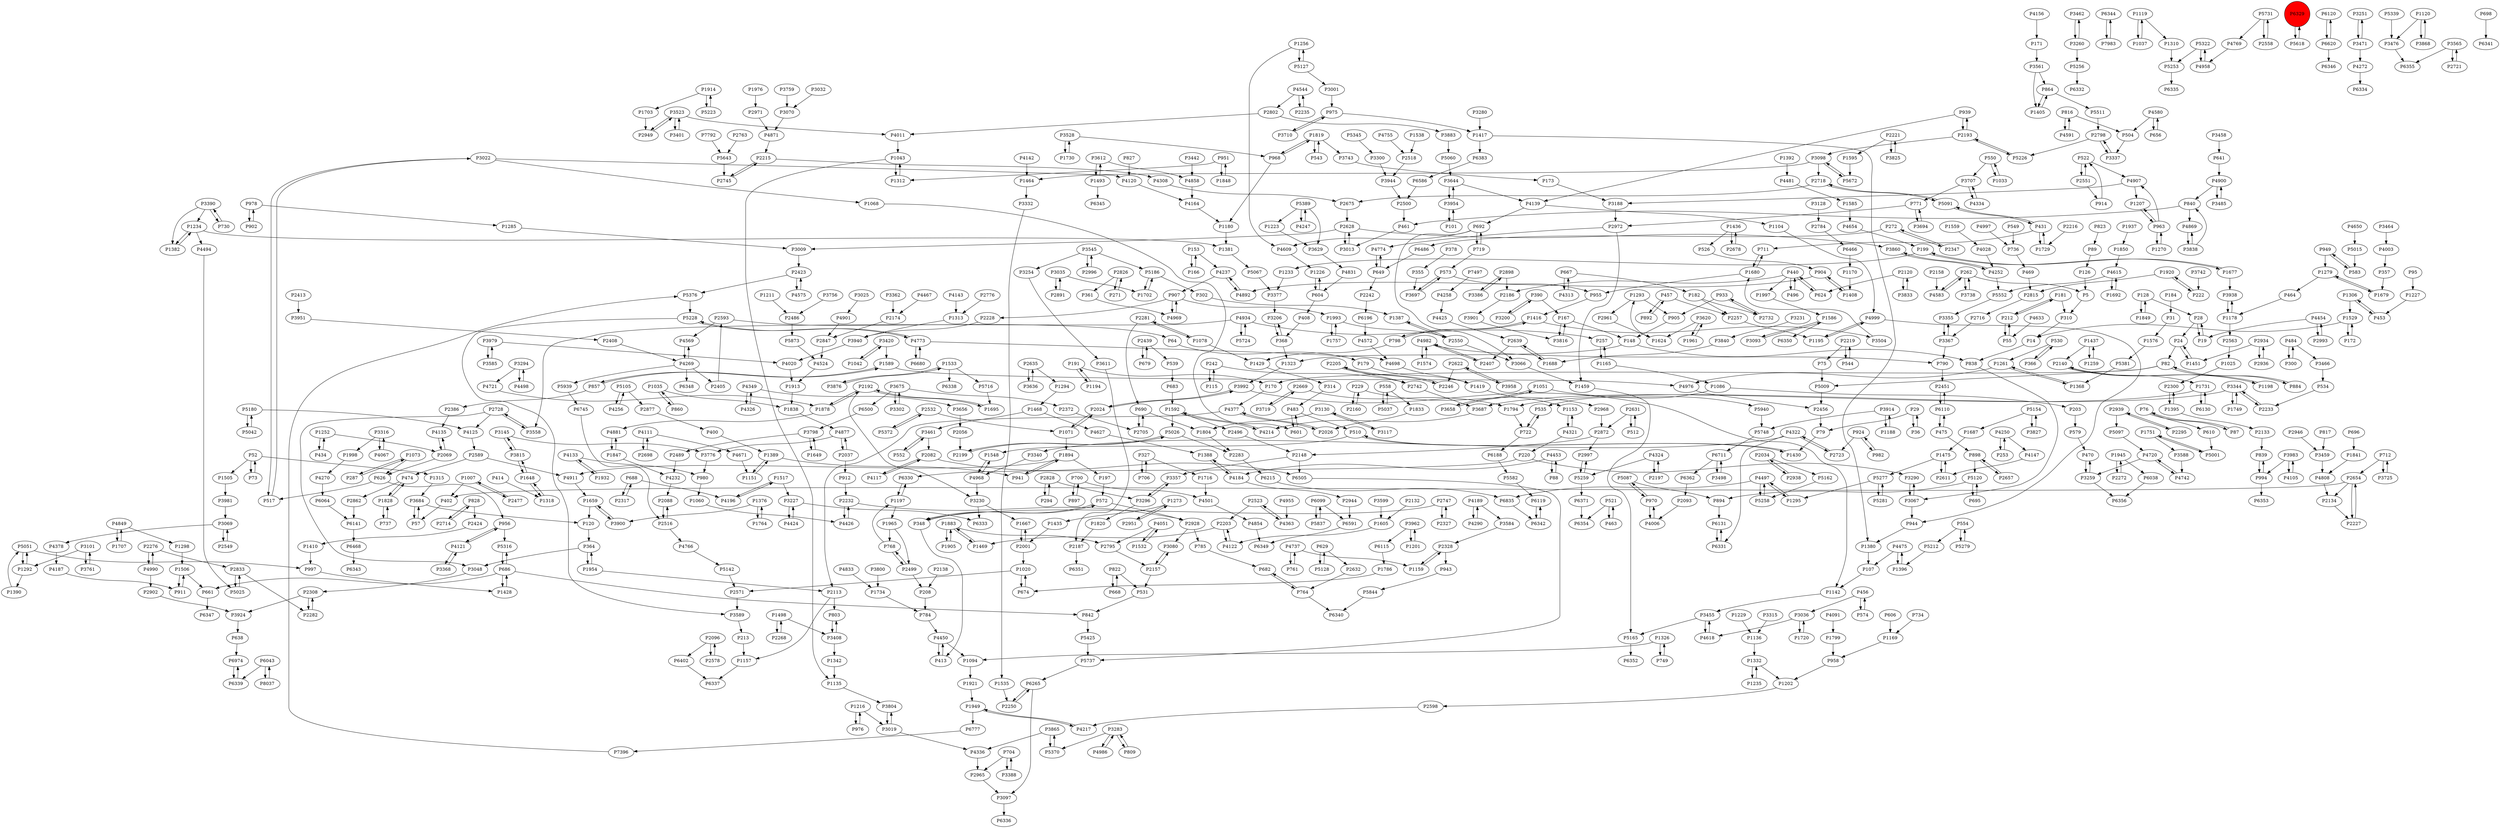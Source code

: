 digraph {
	P3523 -> P2949
	P181 -> P310
	P6196 -> P4572
	P1211 -> P2486
	P3860 -> P4252
	P4133 -> P1932
	P3588 -> P4742
	P1306 -> P1529
	P5748 -> P6711
	P1921 -> P1949
	P1648 -> P3815
	P4615 -> P5552
	P2928 -> P785
	P2971 -> P4871
	P2728 -> P3558
	P1256 -> P5127
	P3188 -> P2972
	P4877 -> P2037
	P522 -> P2551
	P1315 -> P3684
	P5873 -> P4524
	P2328 -> P1159
	P2219 -> P544
	P3294 -> P4498
	P667 -> P182
	P5142 -> P2571
	P368 -> P1323
	P6110 -> P475
	P3462 -> P3260
	P1234 -> P4494
	P1850 -> P4615
	P897 -> P700
	P1392 -> P4481
	P1007 -> P2477
	P6680 -> P4773
	P4982 -> P790
	P1592 -> P2496
	P2300 -> P1395
	P4143 -> P1313
	P1498 -> P3408
	P1702 -> P5186
	P355 -> P3697
	P1731 -> P3687
	P3992 -> P2024
	P1165 -> P257
	P1437 -> P2140
	P2961 -> P1624
	P6344 -> P7983
	P4654 -> P199
	P1819 -> P3743
	P31 -> P1576
	P172 -> P1529
	P3707 -> P771
	P5259 -> P6371
	P3048 -> P2308
	P5345 -> P3300
	P2327 -> P2747
	P939 -> P2193
	P242 -> P2742
	P1298 -> P1506
	P975 -> P1417
	P816 -> P504
	P181 -> P212
	P1007 -> P402
	P3620 -> P1961
	P167 -> P148
	P2001 -> P1020
	P5042 -> P5180
	P574 -> P456
	P2133 -> P839
	P2946 -> P3459
	P3260 -> P3462
	P1848 -> P951
	P3620 -> P1624
	P661 -> P6347
	P4426 -> P2232
	P3067 -> P944
	P3838 -> P840
	P828 -> P2424
	P3611 -> P2187
	P470 -> P3259
	P2828 -> P3296
	P1252 -> P434
	P242 -> P115
	P14 -> P838
	P512 -> P2631
	P840 -> P461
	P768 -> P1197
	P2192 -> P3230
	P2654 -> P2134
	P4020 -> P1913
	P1574 -> P4982
	P3816 -> P167
	P1535 -> P2250
	P3954 -> P101
	P2747 -> P2327
	P4425 -> P2639
	P5060 -> P3644
	P3022 -> P1068
	P1828 -> P737
	P1804 -> P2283
	P4121 -> P956
	P2728 -> P4125
	P997 -> P1428
	P1234 -> P1381
	P4773 -> P4698
	P1949 -> P4217
	P4999 -> P944
	P2272 -> P1945
	P3756 -> P2486
	P1468 -> P4627
	P3900 -> P1659
	P4871 -> P2215
	P2276 -> P4990
	P4111 -> P4671
	P191 -> P170
	P4377 -> P2113
	P5154 -> P1687
	P4544 -> P2802
	P314 -> P483
	P364 -> P1954
	P5376 -> P5228
	P6330 -> P1197
	P2477 -> P1007
	P530 -> P366
	P3302 -> P3675
	P970 -> P5087
	P253 -> P4250
	P534 -> P2233
	P700 -> P897
	P3098 -> P1464
	P2295 -> P2939
	P2056 -> P2199
	P4258 -> P4425
	P2232 -> P2928
	P1749 -> P3344
	P3461 -> P552
	P1687 -> P1475
	P1119 -> P1037
	P6777 -> P7396
	P4968 -> P3230
	P1993 -> P1757
	P554 -> P5279
	P4720 -> P3259
	P1216 -> P976
	P558 -> P5037
	P6099 -> P6591
	P184 -> P31
	P4854 -> P6349
	P3464 -> P4003
	P300 -> P484
	P29 -> P36
	P128 -> P28
	P4990 -> P2902
	P2157 -> P3080
	P3036 -> P1720
	P4237 -> P4892
	P3761 -> P3101
	P5087 -> P970
	P2928 -> P3080
	P1389 -> P1151
	P2227 -> P2654
	P2439 -> P539
	P1086 -> P535
	P3815 -> P3145
	P408 -> P368
	P1410 -> P997
	P2934 -> P2936
	P2037 -> P912
	P4189 -> P3584
	P3954 -> P3644
	P626 -> P517
	P1878 -> P2192
	P484 -> P300
	P2705 -> P690
	P1894 -> P941
	P6745 -> P2516
	P4833 -> P1734
	P2219 -> P75
	P737 -> P1828
	P3069 -> P2549
	P73 -> P52
	P2221 -> P1595
	P898 -> P2657
	P1235 -> P1332
	P1279 -> P1679
	P3776 -> P980
	P1914 -> P1703
	P4583 -> P262
	P712 -> P2654
	P2862 -> P6141
	P229 -> P2968
	P440 -> P496
	P3022 -> P4120
	P199 -> P1677
	P1965 -> P768
	P4125 -> P2589
	P2096 -> P6402
	P2939 -> P5097
	P5844 -> P6340
	P951 -> P1848
	P2423 -> P5376
	P457 -> P892
	P827 -> P4120
	P696 -> P1841
	P3504 -> P1680
	P3983 -> P4105
	P2949 -> P3523
	P5097 -> P4720
	P414 -> P1318
	P1416 -> P3504
	P2423 -> P4575
	P3981 -> P3069
	P1153 -> P4321
	P6329 -> P5618
	P483 -> P601
	P474 -> P1828
	P3300 -> P3944
	P3914 -> P1188
	P1734 -> P784
	P4217 -> P1949
	P3876 -> P1533
	P1493 -> P3612
	P199 -> P1233
	P982 -> P924
	P4117 -> P2082
	P3951 -> P2408
	P5381 -> P1368
	P719 -> P573
	P2499 -> P768
	P4349 -> P4326
	P474 -> P2862
	P2532 -> P5372
	P126 -> P5
	P1716 -> P4501
	P4501 -> P4854
	P686 -> P5316
	P2516 -> P4766
	P4120 -> P4164
	P2120 -> P624
	P3589 -> P213
	P3545 -> P2996
	P4256 -> P5105
	P6120 -> P6620
	P327 -> P1716
	P914 -> P522
	P1188 -> P3914
	P6362 -> P2093
	P3130 -> P1804
	P5009 -> P2456
	P179 -> P1419
	P912 -> P2232
	P1273 -> P1435
	P2456 -> P79
	P3644 -> P3954
	P4773 -> P6680
	P483 -> P510
	P3738 -> P262
	P6215 -> P6835
	P2192 -> P1695
	P504 -> P3337
	P3458 -> P641
	P5258 -> P4497
	P89 -> P126
	P2193 -> P5226
	P4237 -> P907
	P1592 -> P4214
	P4214 -> P1592
	P5037 -> P558
	P1227 -> P453
	P4575 -> P2423
	P461 -> P3013
	P955 -> P1416
	P1071 -> P1894
	P2698 -> P4111
	P798 -> P1429
	P1707 -> P4849
	P5737 -> P6265
	P1256 -> P4609
	P5716 -> P1695
	P95 -> P1227
	P4269 -> P4569
	P4650 -> P5015
	P5256 -> P6332
	P1020 -> P674
	P52 -> P1505
	P975 -> P3710
	P220 -> P3290
	P2968 -> P2872
	P1997 -> P1586
	P208 -> P784
	P1883 -> P1469
	P6402 -> P6337
	P2563 -> P1025
	P907 -> P1993
	P857 -> P2386
	P994 -> P839
	P1757 -> P1993
	P4633 -> P55
	P860 -> P1035
	P822 -> P531
	P626 -> P956
	P2132 -> P1605
	P784 -> P4450
	P4481 -> P1585
	P1506 -> P661
	P496 -> P440
	P2268 -> P1498
	P2798 -> P5226
	P4698 -> P1419
	P1312 -> P1043
	P649 -> P2242
	P2826 -> P271
	P3337 -> P2798
	P907 -> P2228
	P2628 -> P3860
	P469 -> P2815
	P1259 -> P1437
	P6500 -> P3798
	P823 -> P89
	P257 -> P1165
	P3013 -> P2628
	P294 -> P2828
	P4524 -> P1913
	P2157 -> P531
	P4544 -> P2235
	P1033 -> P550
	P272 -> P2347
	P191 -> P1194
	P75 -> P5009
	P453 -> P1306
	P5051 -> P997
	P4147 -> P2611
	P1548 -> P4968
	P949 -> P1279
	P1396 -> P4475
	P3117 -> P3130
	P5322 -> P5253
	P3066 -> P1459
	P36 -> P29
	P1828 -> P474
	P3227 -> P6333
	P2631 -> P512
	P4934 -> P257
	P5025 -> P2833
	P52 -> P73
	P2187 -> P6351
	P857 -> P1589
	P3684 -> P120
	P1786 -> P674
	P2798 -> P3337
	P3455 -> P5165
	P3296 -> P1820
	P4766 -> P5142
	P1506 -> P911
	P629 -> P2632
	P1905 -> P1883
	P3280 -> P1417
	P1119 -> P1310
	P3357 -> P3296
	P4139 -> P692
	P604 -> P1226
	P904 -> P1408
	P6331 -> P6131
	P1468 -> P3461
	P4997 -> P736
	P1517 -> P3227
	P1342 -> P1135
	P3390 -> P1234
	P550 -> P3707
	P722 -> P6188
	P3251 -> P3471
	P4139 -> P1104
	P357 -> P1679
	P6064 -> P6141
	P1051 -> P3658
	P4189 -> P4290
	P3101 -> P3761
	P884 -> P82
	P902 -> P978
	P1659 -> P3900
	P5511 -> P2798
	P4497 -> P1295
	P3938 -> P1178
	P1381 -> P5067
	P1273 -> P2951
	P4272 -> P6334
	P82 -> P884
	P4934 -> P5724
	P579 -> P470
	P1419 -> P1153
	P1559 -> P4028
	P1223 -> P3629
	P4498 -> P3294
	P3962 -> P1201
	P5322 -> P4958
	P128 -> P1849
	P327 -> P706
	P6468 -> P6343
	P521 -> P6354
	P3979 -> P3585
	P1751 -> P3588
	P5372 -> P2532
	P3800 -> P1734
	P2205 -> P2246
	P2551 -> P522
	P1849 -> P128
	P2486 -> P5873
	P5067 -> P3377
	P980 -> P1060
	P484 -> P3466
	P3420 -> P1042
	P4454 -> P2993
	P4831 -> P604
	P722 -> P535
	P1820 -> P2187
	P3019 -> P3804
	P3528 -> P1730
	P1605 -> P4122
	P549 -> P736
	P1376 -> P1764
	P1498 -> P2268
	P302 -> P1387
	P3992 -> P1142
	P2088 -> P2516
	P5253 -> P6335
	P3697 -> P573
	P2523 -> P2203
	P4184 -> P2944
	P3838 -> P4869
	P5316 -> P686
	P2549 -> P3069
	P3019 -> P4336
	P3355 -> P3367
	P2158 -> P4583
	P2069 -> P626
	P2593 -> P64
	P3485 -> P4900
	P4934 -> P3558
	P583 -> P949
	P2639 -> P1688
	P1195 -> P4999
	P1035 -> P1838
	P2776 -> P1313
	P3093 -> P1586
	P4377 -> P2026
	P1382 -> P1234
	P949 -> P583
	P1680 -> P955
	P1060 -> P4426
	P1932 -> P4133
	P667 -> P4313
	P1435 -> P2001
	P924 -> P982
	P5552 -> P3355
	P2622 -> P2246
	P213 -> P1157
	P6265 -> P3097
	P798 -> P1416
	P1920 -> P2815
	P610 -> P5001
	P1025 -> P2300
	P606 -> P1169
	P3585 -> P3979
	P1332 -> P1202
	P3719 -> P2669
	P688 -> P2317
	P2898 -> P2186
	P1405 -> P864
	P522 -> P4907
	P535 -> P722
	P2192 -> P1878
	P4453 -> P88
	P1292 -> P1390
	P3798 -> P2489
	P271 -> P2826
	P2424 -> P1410
	P5091 -> P2718
	P1688 -> P2639
	P5186 -> P302
	P4269 -> P5939
	P1533 -> P6338
	P2282 -> P2308
	P4313 -> P667
	P904 -> P4892
	P390 -> P3200
	P4986 -> P3283
	P2408 -> P4269
	P6043 -> P6339
	P2898 -> P3386
	P2571 -> P3589
	P3036 -> P4618
	P4105 -> P3983
	P970 -> P4006
	P4591 -> P816
	P3466 -> P534
	P5281 -> P5277
	P5228 -> P3589
	P668 -> P822
	P7983 -> P6344
	P2518 -> P3944
	P3283 -> P4986
	P5370 -> P3865
	P1430 -> P510
	P3230 -> P6333
	P1252 -> P2069
	P976 -> P1216
	P2413 -> P3951
	P1659 -> P120
	P5731 -> P4769
	P6620 -> P6346
	P1165 -> P1086
	P1847 -> P4881
	P229 -> P2160
	P440 -> P624
	P1965 -> P2499
	P4990 -> P2276
	P2203 -> P1469
	P1293 -> P2961
	P1310 -> P5253
	P2113 -> P803
	P1390 -> P5051
	P3283 -> P5370
	P771 -> P2972
	P5105 -> P2877
	P171 -> P3561
	P5425 -> P5737
	P1037 -> P1119
	P730 -> P3390
	P6835 -> P6342
	P3983 -> P994
	P3259 -> P6356
	P4858 -> P4164
	P1136 -> P1332
	P3707 -> P4334
	P5105 -> P4256
	P1417 -> P1380
	P1043 -> P1312
	P3612 -> P1493
	P2113 -> P1157
	P2669 -> P3719
	P475 -> P898
	P1178 -> P3938
	P2593 -> P4569
	P5180 -> P5042
	P2611 -> P1475
	P5389 -> P1223
	P1589 -> P857
	P3599 -> P1605
	P1178 -> P2563
	P5277 -> P5281
	P956 -> P5316
	P1914 -> P5223
	P82 -> P170
	P3523 -> P4011
	P624 -> P440
	P1198 -> P2140
	P4849 -> P1707
	P2246 -> P2205
	P4322 -> P6331
	P4135 -> P2069
	P8037 -> P6043
	P2233 -> P3344
	P5724 -> P4934
	P4609 -> P1226
	P958 -> P1202
	P4572 -> P4698
	P907 -> P4969
	P1459 -> P5165
	P5154 -> P3827
	P712 -> P3725
	P6486 -> P649
	P366 -> P530
	P1533 -> P5716
	P1436 -> P2678
	P212 -> P55
	P1586 -> P6350
	P1819 -> P968
	P3865 -> P4336
	P1920 -> P222
	P2589 -> P4911
	P4252 -> P5552
	P4326 -> P4349
	P153 -> P166
	P4958 -> P5322
	P994 -> P6353
	P4869 -> P3838
	P2215 -> P2745
	P2451 -> P6110
	P348 -> P572
	P3260 -> P5256
	P2826 -> P361
	P1261 -> P1368
	P1428 -> P686
	P4494 -> P5025
	P3386 -> P2898
	P1945 -> P2272
	P1207 -> P963
	P1197 -> P1965
	P552 -> P3461
	P700 -> P4501
	P6591 -> P6349
	P1751 -> P5001
	P2632 -> P764
	P475 -> P6110
	P4067 -> P3316
	P2631 -> P2872
	P3979 -> P4020
	P3080 -> P2157
	P5127 -> P3001
	P3035 -> P2891
	P939 -> P4139
	P107 -> P1142
	P5389 -> P4247
	P2489 -> P4232
	P6043 -> P8037
	P1464 -> P3332
	P3545 -> P3254
	P3455 -> P4618
	P572 -> P348
	P550 -> P1033
	P3498 -> P6711
	P761 -> P4737
	P1142 -> P3455
	P1954 -> P2113
	P3944 -> P2500
	P4955 -> P4363
	P2532 -> P1071
	P4892 -> P4237
	P2622 -> P3958
	P1120 -> P3476
	P4290 -> P4189
	P1332 -> P1235
	P2082 -> P6505
	P2317 -> P688
	P3742 -> P222
	P5277 -> P1295
	P1073 -> P287
	P3833 -> P2120
	P5223 -> P1914
	P1679 -> P1279
	P4133 -> P980
	P4164 -> P1180
	P3420 -> P1589
	P1395 -> P2133
	P3001 -> P975
	P924 -> P2723
	P4336 -> P2965
	P686 -> P1428
	P368 -> P3206
	P3098 -> P2718
	P3408 -> P803
	P3032 -> P3070
	P457 -> P2257
	P3390 -> P730
	P1202 -> P2598
	P79 -> P1430
	P3367 -> P3355
	P543 -> P1819
	P1436 -> P526
	P2283 -> P6215
	P2828 -> P294
	P3340 -> P4968
	P5731 -> P2558
	P390 -> P167
	P4999 -> P1195
	P2215 -> P4308
	P463 -> P521
	P3130 -> P3117
	P3344 -> P1794
	P3145 -> P3776
	P3523 -> P3401
	P838 -> P3067
	P6711 -> P3498
	P1042 -> P3420
	P2657 -> P898
	P4742 -> P4720
	P2250 -> P6265
	P1051 -> P5940
	P2833 -> P2282
	P348 -> P413
	P4378 -> P4187
	P963 -> P1207
	P52 -> P1315
	P6188 -> P5582
	P2347 -> P272
	P764 -> P682
	P1043 -> P1135
	P4270 -> P6064
	P2589 -> P474
	P4322 -> P3340
	P4774 -> P649
	P6110 -> P2451
	P3558 -> P2728
	P840 -> P4869
	P1589 -> P4976
	P1020 -> P2571
	P3940 -> P4020
	P2034 -> P2938
	P2199 -> P5026
	P4454 -> P19
	P1894 -> P4911
	P1799 -> P958
	P5120 -> P894
	P1294 -> P1468
	P1437 -> P1259
	P2558 -> P5731
	P1229 -> P1136
	P510 -> P1548
	P2216 -> P1729
	P2598 -> P4217
	P197 -> P572
	P2802 -> P3883
	P1993 -> P2550
	P4334 -> P3707
	P1838 -> P4877
	P6131 -> P6331
	P4976 -> P2456
	P3545 -> P5186
	P2833 -> P5025
	P4453 -> P4184
	P3815 -> P1648
	P1388 -> P4184
	P2939 -> P2295
	P400 -> P1389
	P2972 -> P1459
	P431 -> P1729
	P3798 -> P1649
	P2745 -> P2215
	P3827 -> P5154
	P573 -> P955
	P1667 -> P2001
	P2386 -> P4135
	P1649 -> P3798
	P7497 -> P4258
	P3958 -> P2622
	P434 -> P1252
	P641 -> P4900
	P5939 -> P6745
	P1703 -> P2949
	P4982 -> P2407
	P29 -> P79
	P3145 -> P3815
	P5127 -> P1256
	P6620 -> P6120
	P4324 -> P5259
	P1068 -> P601
	P1169 -> P958
	P2148 -> P6505
	P2516 -> P2088
	P3687 -> P4214
	P2500 -> P461
	P864 -> P1405
	P6383 -> P6586
	P148 -> P1323
	P3230 -> P1667
	P2281 -> P1078
	P4252 -> P3860
	P2203 -> P4122
	P4911 -> P1659
	P3101 -> P1292
	P2523 -> P4363
	P5026 -> P2199
	P531 -> P842
	P905 -> P148
	P4247 -> P5389
	P706 -> P327
	P4349 -> P3656
	P2148 -> P3357
	P4982 -> P1574
	P1576 -> P5381
	P3408 -> P1342
	P4184 -> P1388
	P2439 -> P679
	P1170 -> P1408
	P3565 -> P2721
	P933 -> P2732
	P1538 -> P2518
	P5226 -> P2193
	P2628 -> P3013
	P690 -> P1804
	P4900 -> P840
	P2996 -> P3545
	P1764 -> P1376
	P2938 -> P2034
	P695 -> P5120
	P963 -> P4907
	P1720 -> P3036
	P734 -> P1169
	P1292 -> P5051
	P1326 -> P1094
	P2193 -> P939
	P822 -> P668
	P4877 -> P3776
	P1094 -> P1921
	P892 -> P457
	P530 -> P1261
	P1595 -> P5672
	P1648 -> P1318
	P638 -> P6974
	P440 -> P1997
	P1894 -> P197
	P1451 -> P24
	P3067 -> P3290
	P76 -> P87
	P1677 -> P199
	P6466 -> P1170
	P2763 -> P5643
	P554 -> P5212
	P968 -> P1180
	P3200 -> P390
	P402 -> P57
	P629 -> P5128
	P2134 -> P2227
	P3259 -> P470
	P3476 -> P6355
	P3868 -> P1120
	P4111 -> P2698
	P6265 -> P2250
	P6099 -> P5837
	P4142 -> P1464
	P943 -> P5844
	P87 -> P76
	P2936 -> P2934
	P1695 -> P2192
	P1677 -> P3938
	P4849 -> P1298
	P4321 -> P220
	P3442 -> P4858
	P683 -> P1592
	P1408 -> P904
	P3914 -> P5748
	P3528 -> P968
	P5026 -> P2283
	P1416 -> P798
	P4091 -> P1799
	P2328 -> P943
	P2951 -> P1273
	P573 -> P3697
	P3316 -> P1998
	P1469 -> P1883
	P3294 -> P4721
	P4232 -> P2088
	P361 -> P4969
	P6505 -> P5737
	P768 -> P2499
	P1293 -> P905
	P1883 -> P1905
	P704 -> P3388
	P2499 -> P208
	P3883 -> P5060
	P764 -> P6340
	P2795 -> P2157
	P2034 -> P5162
	P2496 -> P2148
	P4580 -> P504
	P526 -> P904
	P7396 -> P5376
	P153 -> P4237
	P6974 -> P6339
	P944 -> P1380
	P978 -> P902
	P3290 -> P3067
	P1279 -> P464
	P2714 -> P828
	P5186 -> P1702
	P682 -> P764
	P3070 -> P4871
	P3362 -> P2174
	P688 -> P4196
	P3743 -> P173
	P978 -> P1285
	P2205 -> P2742
	P4250 -> P4147
	P1197 -> P6330
	P3675 -> P3302
	P2635 -> P3636
	P4450 -> P413
	P2405 -> P2593
	P1475 -> P2611
	P287 -> P1073
	P2815 -> P2716
	P2551 -> P914
	P2221 -> P3825
	P4475 -> P107
	P3388 -> P704
	P3459 -> P4808
	P2228 -> P3940
	P5582 -> P6119
	P3658 -> P1051
	P1387 -> P2550
	P3471 -> P3251
	P456 -> P574
	P3025 -> P4901
	P2174 -> P2847
	P4424 -> P3227
	P3962 -> P6115
	P601 -> P483
	P2550 -> P1387
	P2082 -> P4117
	P5212 -> P1396
	P816 -> P4591
	P1395 -> P2300
	P6119 -> P6342
	P3332 -> P1535
	P5051 -> P1292
	P1201 -> P3962
	P4028 -> P4252
	P101 -> P3954
	P4322 -> P2723
	P2997 -> P5259
	P2877 -> P400
	P28 -> P24
	P656 -> P4580
	P544 -> P2219
	P4737 -> P761
	P3035 -> P1702
	P704 -> P2965
	P4907 -> P1207
	P864 -> P5511
	P817 -> P3459
	P1135 -> P3804
	P1624 -> P1293
	P1194 -> P191
	P4003 -> P357
	P510 -> P1430
	P4324 -> P2197
	P3825 -> P2221
	P5279 -> P554
	P167 -> P3816
	P1313 -> P3940
	P1841 -> P4808
	P6342 -> P6119
	P2001 -> P1667
	P3694 -> P771
	P3561 -> P1405
	P2872 -> P2997
	P5643 -> P2745
	P3471 -> P4272
	P2847 -> P4524
	P5120 -> P695
	P6586 -> P2500
	P3316 -> P4067
	P898 -> P5120
	P464 -> P1178
	P5 -> P310
	P2138 -> P208
	P1517 -> P4196
	P220 -> P6330
	P4627 -> P1388
	P692 -> P3066
	P4187 -> P911
	P1533 -> P3876
	P1878 -> P4881
	P57 -> P3684
	P2140 -> P1198
	P148 -> P838
	P1883 -> P2795
	P3022 -> P517
	P2972 -> P4774
	P212 -> P181
	P3636 -> P2635
	P2902 -> P3924
	P5259 -> P2997
	P3401 -> P3523
	P5015 -> P583
	P1285 -> P3009
	P692 -> P719
	P1949 -> P6777
	P692 -> P4609
	P2550 -> P3066
	P1326 -> P749
	P2716 -> P3367
	P1585 -> P4654
	P170 -> P4377
	P3901 -> P3816
	P3644 -> P4139
	P1493 -> P6345
	P4808 -> P2134
	P539 -> P683
	P2308 -> P3924
	P1226 -> P604
	P1961 -> P3620
	P4907 -> P3188
	P3675 -> P2372
	P2742 -> P3687
	P1078 -> P1429
	P1380 -> P107
	P2232 -> P4426
	P24 -> P1451
	P431 -> P711
	P690 -> P2705
	P1233 -> P3377
	P2723 -> P4322
	P3924 -> P638
	P182 -> P2257
	P4497 -> P6835
	P5389 -> P3629
	P2242 -> P6196
	P3283 -> P809
	P55 -> P212
	P3561 -> P864
	P951 -> P1312
	P4269 -> P2405
	P1505 -> P3981
	P963 -> P1270
	P790 -> P2451
	P1592 -> P5026
	P4580 -> P656
	P28 -> P19
	P1323 -> P3992
	P5180 -> P4125
	P1270 -> P963
	P2993 -> P4454
	P3612 -> P4858
	P749 -> P1326
	P3584 -> P2328
	P2721 -> P3565
	P6130 -> P1731
	P3069 -> P4378
	P3565 -> P6355
	P2096 -> P2578
	P6038 -> P6356
	P4051 -> P2795
	P4269 -> P6348
	P2732 -> P933
	P2678 -> P1436
	P1833 -> P2026
	P3461 -> P2082
	P3865 -> P5370
	P698 -> P6341
	P82 -> P5009
	P2257 -> P1195
	P1998 -> P4270
	P1180 -> P1381
	P4121 -> P3368
	P1120 -> P3868
	P1729 -> P431
	P1954 -> P364
	P3684 -> P57
	P839 -> P994
	P3206 -> P368
	P1216 -> P3019
	P1475 -> P5277
	P1730 -> P3528
	P3656 -> P2056
	P1159 -> P2328
	P1151 -> P1389
	P262 -> P4583
	P1819 -> P543
	P173 -> P3188
	P2669 -> P1794
	P1071 -> P2024
	P5091 -> P431
	P2024 -> P3992
	P2784 -> P6466
	P5087 -> P894
	P3128 -> P2784
	P4968 -> P1548
	P4769 -> P4958
	P4006 -> P970
	P2578 -> P2096
	P1976 -> P2971
	P2718 -> P5091
	P4011 -> P1043
	P803 -> P3408
	P3629 -> P4831
	P3097 -> P6336
	P2197 -> P4324
	P4569 -> P4269
	P3344 -> P2233
	P968 -> P1819
	P2407 -> P4982
	P3254 -> P3611
	P2276 -> P2833
	P911 -> P1506
	P7792 -> P5643
	P222 -> P1920
	P2628 -> P3009
	P1794 -> P722
	P2944 -> P6591
	P4901 -> P2847
	P120 -> P364
	P1086 -> P203
	P1692 -> P4615
	P4250 -> P253
	P2093 -> P4006
	P3710 -> P975
	P2747 -> P348
	P64 -> P179
	P6711 -> P6362
	P364 -> P3048
	P2024 -> P1071
	P3231 -> P3840
	P2802 -> P4011
	P3009 -> P2423
	P1937 -> P1850
	P933 -> P905
	P3296 -> P3357
	P6339 -> P6974
	P1295 -> P4497
	P3377 -> P3206
	P686 -> P842
	P2037 -> P4877
	P378 -> P355
	P771 -> P3694
	P649 -> P4774
	P4196 -> P1517
	P182 -> P2732
	P4450 -> P1094
	P2372 -> P2705
	P736 -> P469
	P4755 -> P2518
	P3804 -> P3019
	P4321 -> P1153
	P1731 -> P6130
	P1417 -> P6383
	P5165 -> P6352
	P4363 -> P2523
	P1368 -> P1261
	P558 -> P1833
	P1529 -> P172
	P1847 -> P4232
	P24 -> P82
	P19 -> P28
	P719 -> P692
	P88 -> P4453
	P1157 -> P6337
	P6115 -> P1786
	P5128 -> P629
	P2120 -> P3833
	P1035 -> P860
	P4051 -> P1532
	P76 -> P610
	P115 -> P242
	P842 -> P5425
	P5001 -> P1751
	P3344 -> P1749
	P5228 -> P4773
	P2654 -> P402
	P3759 -> P3070
	P2934 -> P1451
	P3725 -> P712
	P828 -> P2714
	P2235 -> P4544
	P1945 -> P6038
	P521 -> P463
	P4881 -> P1847
	P4900 -> P3485
	P1234 -> P1382
	P5339 -> P3476
	P166 -> P153
	P3098 -> P5672
	P1261 -> P4976
	P4618 -> P3455
	P431 -> P5091
	P1306 -> P453
	P2639 -> P2407
	P3675 -> P6500
	P4497 -> P5258
	P2654 -> P2227
	P517 -> P3022
	P5672 -> P3098
	P5162 -> P5258
	P4156 -> P171
	P2140 -> P1731
	P679 -> P2439
	P572 -> P2928
	P3390 -> P1382
	P1389 -> P941
	P674 -> P1020
	P3227 -> P4424
	P6141 -> P6468
	P4737 -> P1159
	P2718 -> P2675
	P1104 -> P4999
	P4720 -> P4742
	P262 -> P5
	P4721 -> P1878
	P2160 -> P229
	P272 -> P6486
	P1318 -> P1648
	P440 -> P2186
	P956 -> P4121
	P4308 -> P2675
	P1586 -> P3093
	P3367 -> P790
	P5837 -> P6099
	P5618 -> P6329
	P711 -> P1680
	P310 -> P14
	P604 -> P408
	P2891 -> P3035
	P2675 -> P2628
	P2186 -> P3901
	P1078 -> P2281
	P1429 -> P314
	P2069 -> P4135
	P413 -> P4450
	P4773 -> P5228
	P1529 -> P14
	P203 -> P579
	P2728 -> P3048
	P262 -> P3738
	P1680 -> P711
	P2193 -> P3098
	P2635 -> P1294
	P686 -> P661
	P1376 -> P3900
	P1532 -> P4051
	P4671 -> P1151
	P785 -> P682
	P4615 -> P1692
	P2872 -> P2148
	P3840 -> P1688
	P2281 -> P690
	P2965 -> P3097
	P941 -> P1894
	P1073 -> P626
	P4122 -> P2203
	P809 -> P3283
	P894 -> P6131
	P3368 -> P4121
	P2308 -> P2282
	P4969 -> P907
	P5940 -> P5748
	P6371 -> P6354
	P456 -> P3036
	P1913 -> P1838
	P4467 -> P2174
	P4475 -> P1396
	P2026 -> P4377
	P3315 -> P1136
	P6329 [shape=circle]
	P6329 [style=filled]
	P6329 [fillcolor=red]
}